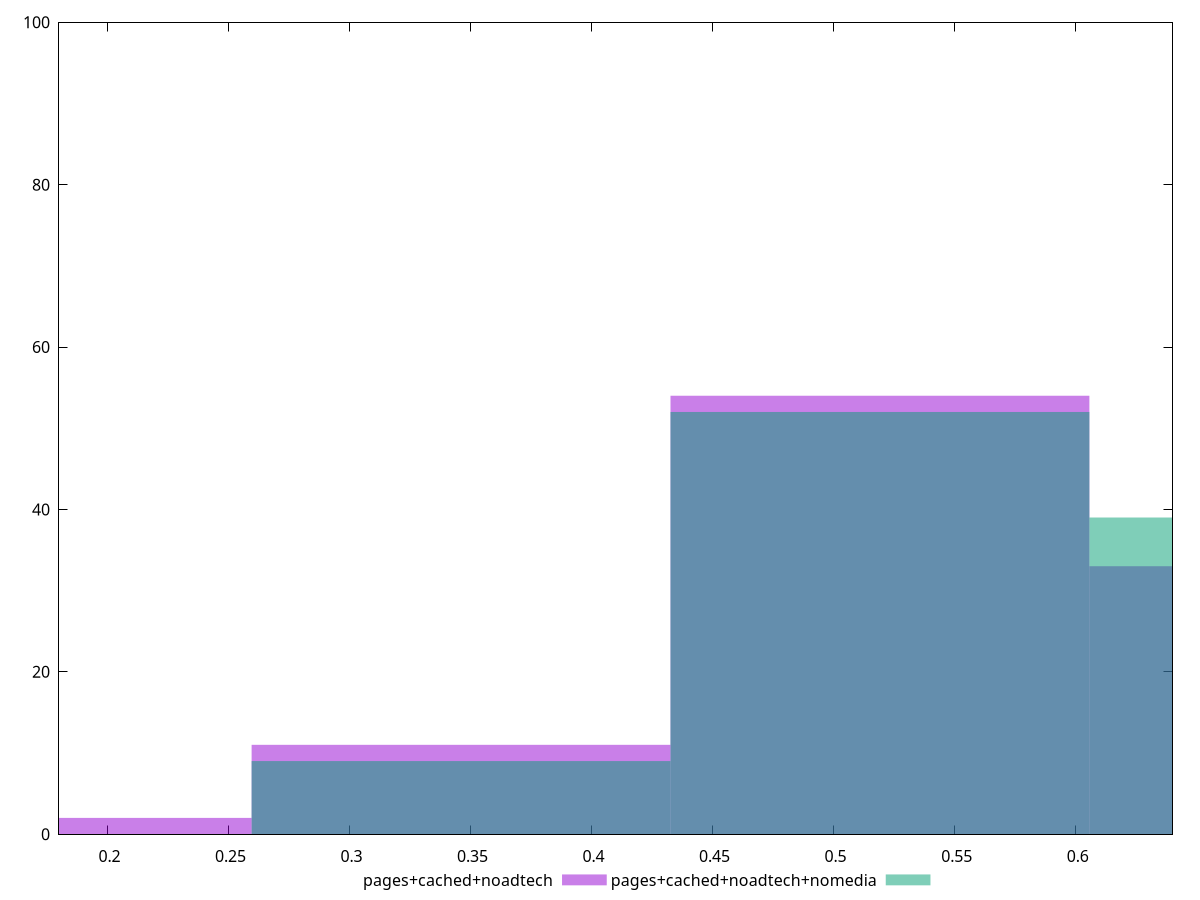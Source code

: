 reset

$pagesCachedNoadtech <<EOF
0.5191407911551102 54
0.6921877215401471 33
0.34609386077007354 11
0.17304693038503677 2
EOF

$pagesCachedNoadtechNomedia <<EOF
0.5191407911551102 52
0.6921877215401471 39
0.34609386077007354 9
EOF

set key outside below
set boxwidth 0.17304693038503677
set xrange [0.18:0.64]
set yrange [0:100]
set trange [0:100]
set style fill transparent solid 0.5 noborder
set terminal svg size 640, 500 enhanced background rgb 'white'
set output "report_00015_2021-02-09T16-11-33.973Z/meta/score/comparison/histogram/2_vs_3.svg"

plot $pagesCachedNoadtech title "pages+cached+noadtech" with boxes, \
     $pagesCachedNoadtechNomedia title "pages+cached+noadtech+nomedia" with boxes

reset
